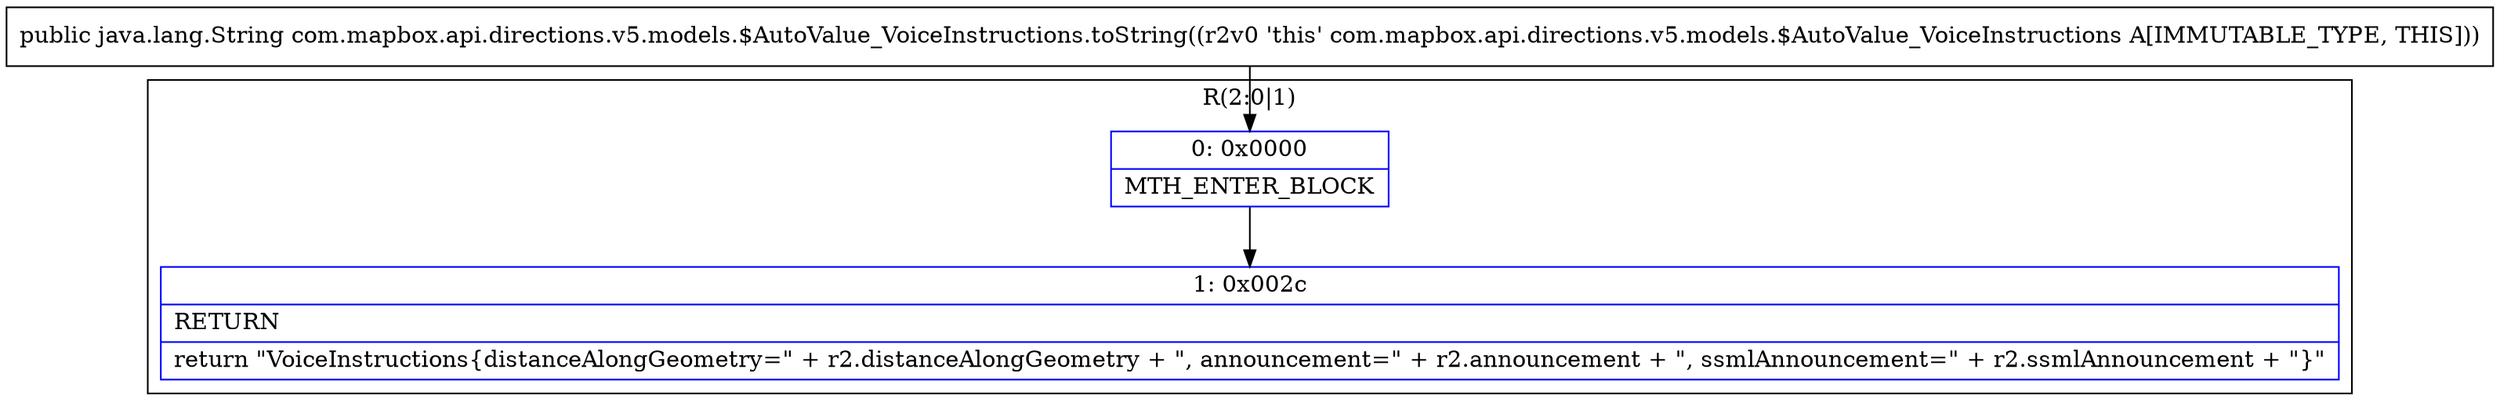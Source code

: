 digraph "CFG forcom.mapbox.api.directions.v5.models.$AutoValue_VoiceInstructions.toString()Ljava\/lang\/String;" {
subgraph cluster_Region_360737779 {
label = "R(2:0|1)";
node [shape=record,color=blue];
Node_0 [shape=record,label="{0\:\ 0x0000|MTH_ENTER_BLOCK\l}"];
Node_1 [shape=record,label="{1\:\ 0x002c|RETURN\l|return \"VoiceInstructions\{distanceAlongGeometry=\" + r2.distanceAlongGeometry + \", announcement=\" + r2.announcement + \", ssmlAnnouncement=\" + r2.ssmlAnnouncement + \"\}\"\l}"];
}
MethodNode[shape=record,label="{public java.lang.String com.mapbox.api.directions.v5.models.$AutoValue_VoiceInstructions.toString((r2v0 'this' com.mapbox.api.directions.v5.models.$AutoValue_VoiceInstructions A[IMMUTABLE_TYPE, THIS])) }"];
MethodNode -> Node_0;
Node_0 -> Node_1;
}

